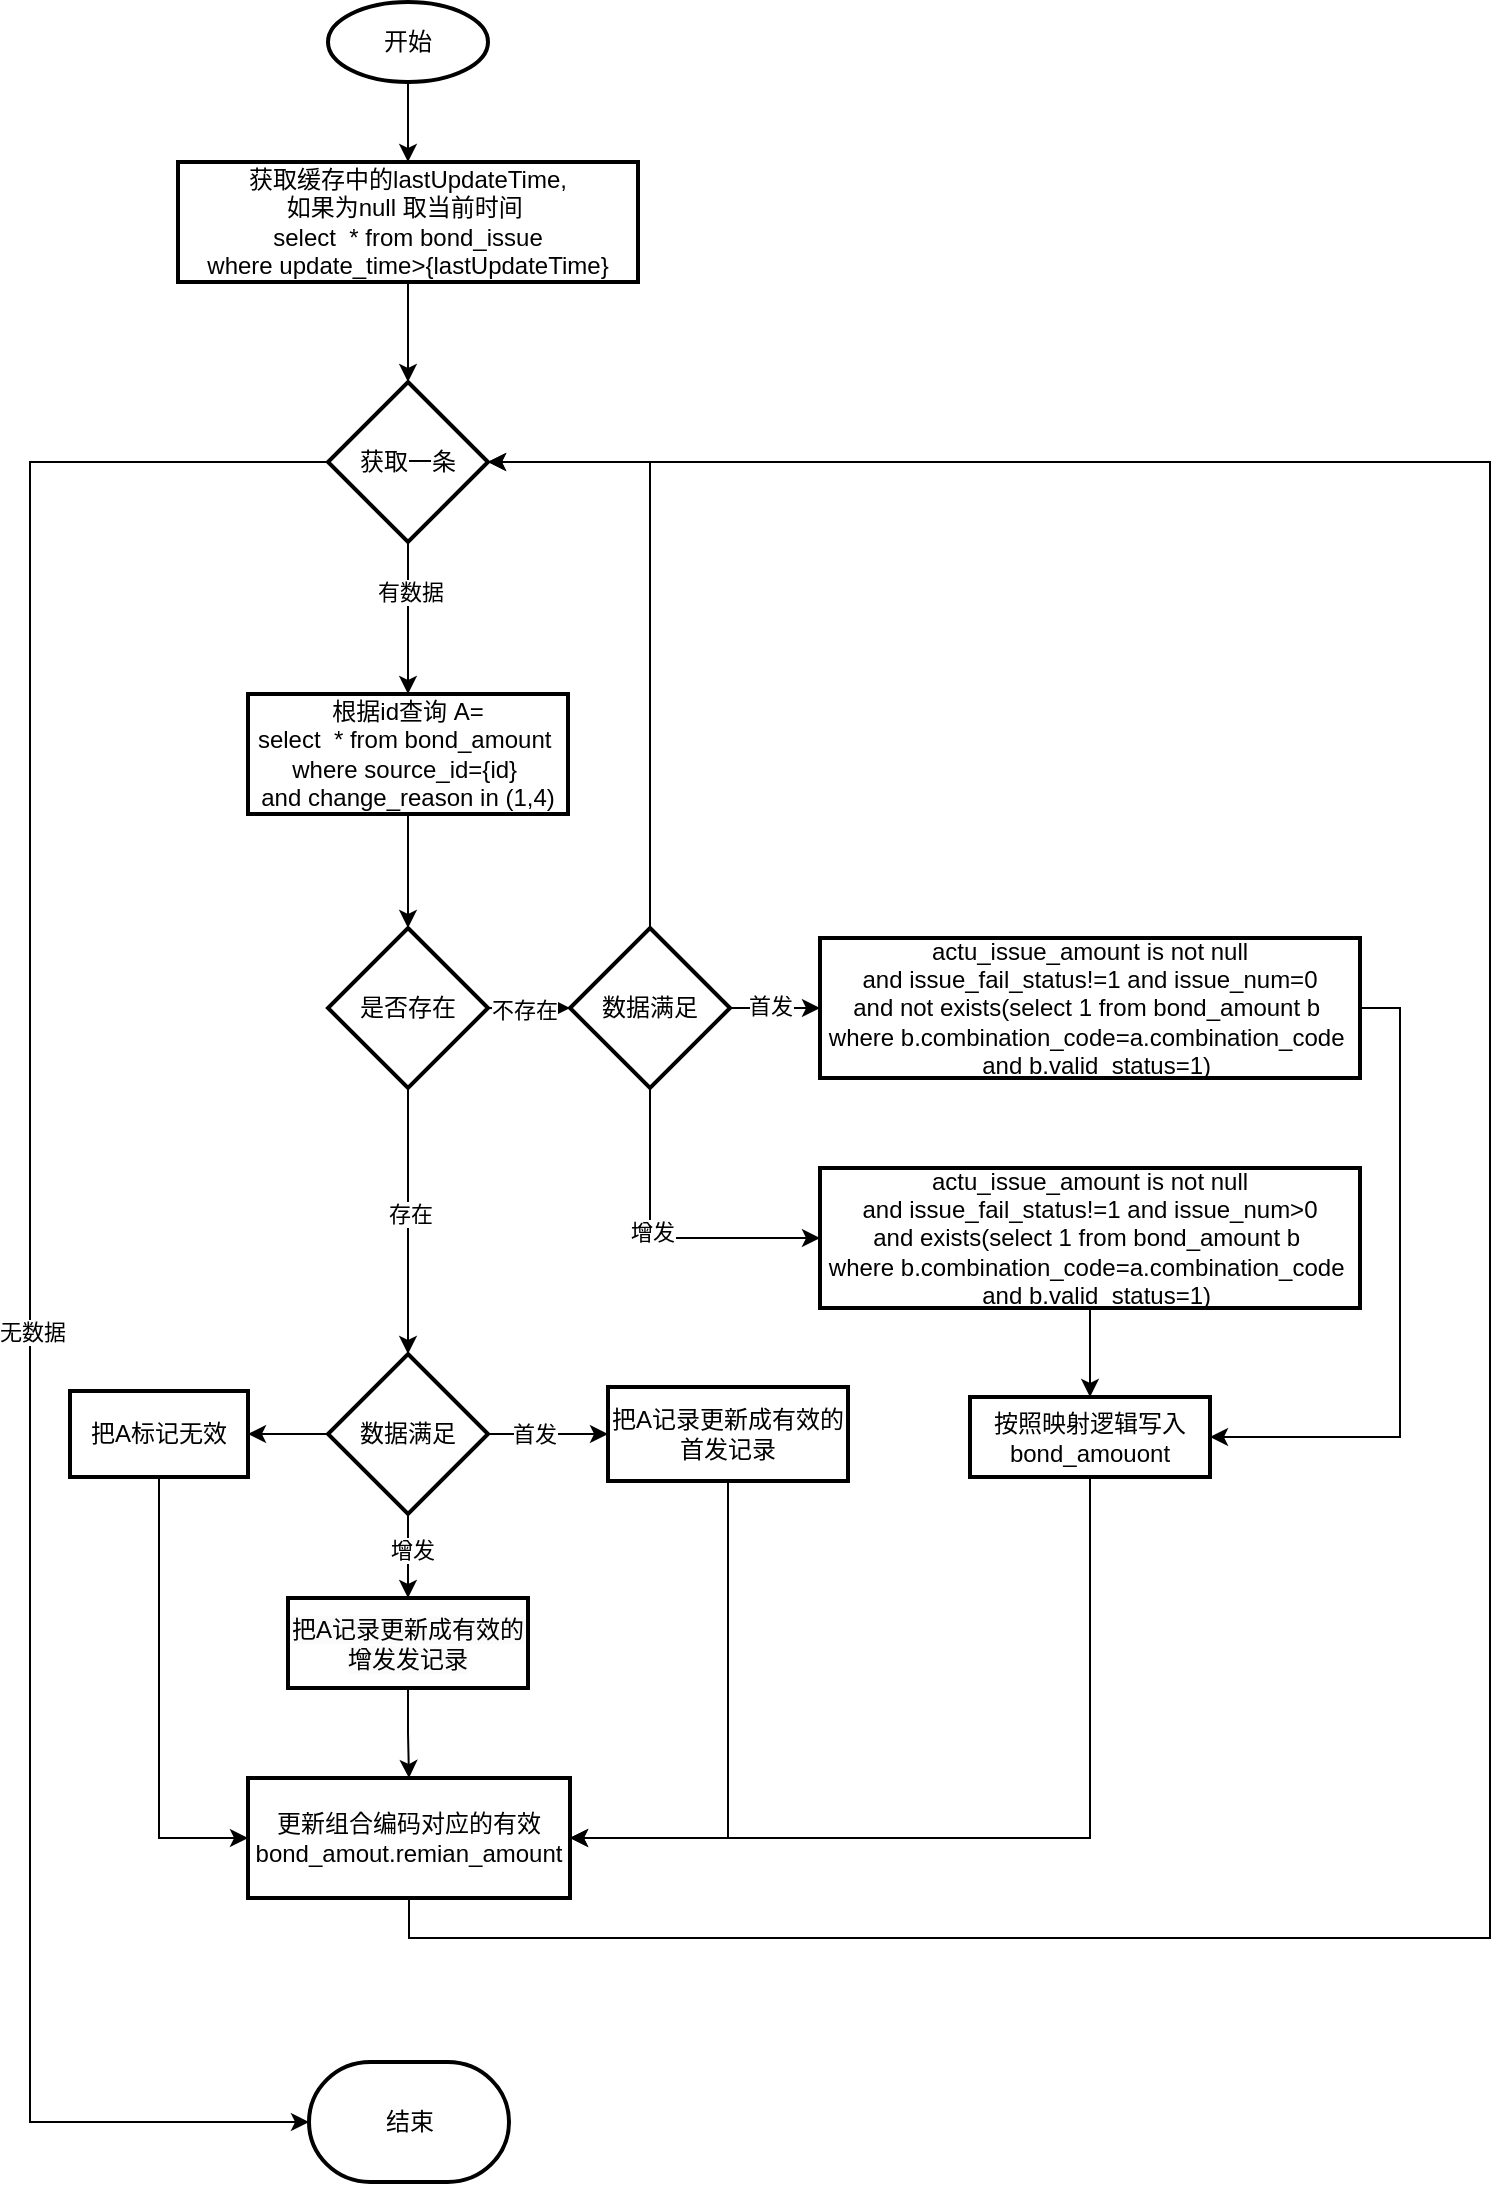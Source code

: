 <mxfile version="26.2.9">
  <diagram name="第 1 页" id="ayxEnjjGX8nraHOeBxiZ">
    <mxGraphModel dx="1428" dy="785" grid="1" gridSize="10" guides="1" tooltips="1" connect="1" arrows="1" fold="1" page="1" pageScale="1" pageWidth="827" pageHeight="1169" math="0" shadow="0">
      <root>
        <mxCell id="0" />
        <mxCell id="1" parent="0" />
        <mxCell id="c-lmUwn-pgrmpSaxPBkZ-3" value="" style="edgeStyle=orthogonalEdgeStyle;rounded=0;orthogonalLoop=1;jettySize=auto;html=1;" parent="1" source="c-lmUwn-pgrmpSaxPBkZ-1" target="c-lmUwn-pgrmpSaxPBkZ-2" edge="1">
          <mxGeometry relative="1" as="geometry" />
        </mxCell>
        <mxCell id="c-lmUwn-pgrmpSaxPBkZ-1" value="开始" style="strokeWidth=2;html=1;shape=mxgraph.flowchart.start_2;whiteSpace=wrap;" parent="1" vertex="1">
          <mxGeometry x="189" y="10" width="80" height="40" as="geometry" />
        </mxCell>
        <mxCell id="c-lmUwn-pgrmpSaxPBkZ-50" value="" style="edgeStyle=orthogonalEdgeStyle;rounded=0;orthogonalLoop=1;jettySize=auto;html=1;" parent="1" source="c-lmUwn-pgrmpSaxPBkZ-2" target="c-lmUwn-pgrmpSaxPBkZ-49" edge="1">
          <mxGeometry relative="1" as="geometry" />
        </mxCell>
        <mxCell id="c-lmUwn-pgrmpSaxPBkZ-2" value="获取缓存中的lastUpdateTime,&lt;br&gt;如果为null 取当前时间&amp;nbsp;&lt;br&gt;&lt;span style=&quot;background-color: transparent;&quot;&gt;select&amp;nbsp; * from bond_issue&lt;/span&gt;&lt;div&gt;where update_time&amp;gt;{lastUpdateTime}&lt;/div&gt;" style="whiteSpace=wrap;html=1;strokeWidth=2;" parent="1" vertex="1">
          <mxGeometry x="114" y="90" width="230" height="60" as="geometry" />
        </mxCell>
        <mxCell id="c-lmUwn-pgrmpSaxPBkZ-9" value="" style="edgeStyle=orthogonalEdgeStyle;rounded=0;orthogonalLoop=1;jettySize=auto;html=1;" parent="1" source="c-lmUwn-pgrmpSaxPBkZ-6" target="c-lmUwn-pgrmpSaxPBkZ-8" edge="1">
          <mxGeometry relative="1" as="geometry" />
        </mxCell>
        <mxCell id="c-lmUwn-pgrmpSaxPBkZ-6" value="&lt;div&gt;根据id查询 A=&lt;/div&gt;&lt;div&gt;select&amp;nbsp; * from bond_amount&amp;nbsp;&lt;/div&gt;&lt;div&gt;where source_id={id}&amp;nbsp;&lt;/div&gt;&lt;div&gt;and change_reason in (1,4)&lt;/div&gt;" style="whiteSpace=wrap;html=1;strokeWidth=2;" parent="1" vertex="1">
          <mxGeometry x="149" y="356" width="160" height="60" as="geometry" />
        </mxCell>
        <mxCell id="c-lmUwn-pgrmpSaxPBkZ-11" value="" style="edgeStyle=orthogonalEdgeStyle;rounded=0;orthogonalLoop=1;jettySize=auto;html=1;" parent="1" source="c-lmUwn-pgrmpSaxPBkZ-8" target="c-lmUwn-pgrmpSaxPBkZ-10" edge="1">
          <mxGeometry relative="1" as="geometry" />
        </mxCell>
        <mxCell id="c-lmUwn-pgrmpSaxPBkZ-14" value="存在" style="edgeLabel;html=1;align=center;verticalAlign=middle;resizable=0;points=[];" parent="c-lmUwn-pgrmpSaxPBkZ-11" vertex="1" connectable="0">
          <mxGeometry x="-0.05" y="1" relative="1" as="geometry">
            <mxPoint as="offset" />
          </mxGeometry>
        </mxCell>
        <mxCell id="c-lmUwn-pgrmpSaxPBkZ-13" value="" style="edgeStyle=orthogonalEdgeStyle;rounded=0;orthogonalLoop=1;jettySize=auto;html=1;" parent="1" source="c-lmUwn-pgrmpSaxPBkZ-8" target="c-lmUwn-pgrmpSaxPBkZ-12" edge="1">
          <mxGeometry relative="1" as="geometry" />
        </mxCell>
        <mxCell id="c-lmUwn-pgrmpSaxPBkZ-15" value="不存在" style="edgeLabel;html=1;align=center;verticalAlign=middle;resizable=0;points=[];" parent="c-lmUwn-pgrmpSaxPBkZ-13" vertex="1" connectable="0">
          <mxGeometry x="-0.125" y="-1" relative="1" as="geometry">
            <mxPoint as="offset" />
          </mxGeometry>
        </mxCell>
        <mxCell id="c-lmUwn-pgrmpSaxPBkZ-8" value="是否存在" style="rhombus;whiteSpace=wrap;html=1;strokeWidth=2;" parent="1" vertex="1">
          <mxGeometry x="189" y="473" width="80" height="80" as="geometry" />
        </mxCell>
        <mxCell id="c-lmUwn-pgrmpSaxPBkZ-39" value="" style="edgeStyle=orthogonalEdgeStyle;rounded=0;orthogonalLoop=1;jettySize=auto;html=1;" parent="1" source="c-lmUwn-pgrmpSaxPBkZ-10" target="c-lmUwn-pgrmpSaxPBkZ-38" edge="1">
          <mxGeometry relative="1" as="geometry" />
        </mxCell>
        <mxCell id="c-lmUwn-pgrmpSaxPBkZ-43" value="增发" style="edgeLabel;html=1;align=center;verticalAlign=middle;resizable=0;points=[];" parent="c-lmUwn-pgrmpSaxPBkZ-39" vertex="1" connectable="0">
          <mxGeometry x="-0.139" y="2" relative="1" as="geometry">
            <mxPoint as="offset" />
          </mxGeometry>
        </mxCell>
        <mxCell id="c-lmUwn-pgrmpSaxPBkZ-41" value="" style="edgeStyle=orthogonalEdgeStyle;rounded=0;orthogonalLoop=1;jettySize=auto;html=1;" parent="1" source="c-lmUwn-pgrmpSaxPBkZ-10" target="c-lmUwn-pgrmpSaxPBkZ-40" edge="1">
          <mxGeometry relative="1" as="geometry" />
        </mxCell>
        <mxCell id="c-lmUwn-pgrmpSaxPBkZ-44" value="首发" style="edgeLabel;html=1;align=center;verticalAlign=middle;resizable=0;points=[];" parent="c-lmUwn-pgrmpSaxPBkZ-41" vertex="1" connectable="0">
          <mxGeometry x="-0.233" relative="1" as="geometry">
            <mxPoint as="offset" />
          </mxGeometry>
        </mxCell>
        <mxCell id="c-lmUwn-pgrmpSaxPBkZ-46" value="" style="edgeStyle=orthogonalEdgeStyle;rounded=0;orthogonalLoop=1;jettySize=auto;html=1;" parent="1" source="c-lmUwn-pgrmpSaxPBkZ-10" target="c-lmUwn-pgrmpSaxPBkZ-45" edge="1">
          <mxGeometry relative="1" as="geometry" />
        </mxCell>
        <mxCell id="c-lmUwn-pgrmpSaxPBkZ-10" value="数据满足" style="rhombus;whiteSpace=wrap;html=1;strokeWidth=2;" parent="1" vertex="1">
          <mxGeometry x="189" y="686" width="80" height="80" as="geometry" />
        </mxCell>
        <mxCell id="c-lmUwn-pgrmpSaxPBkZ-23" value="" style="edgeStyle=orthogonalEdgeStyle;rounded=0;orthogonalLoop=1;jettySize=auto;html=1;exitX=0.5;exitY=0;exitDx=0;exitDy=0;entryX=1;entryY=0.5;entryDx=0;entryDy=0;" parent="1" source="c-lmUwn-pgrmpSaxPBkZ-12" target="c-lmUwn-pgrmpSaxPBkZ-49" edge="1">
          <mxGeometry relative="1" as="geometry">
            <mxPoint x="320" y="410" as="targetPoint" />
          </mxGeometry>
        </mxCell>
        <mxCell id="c-lmUwn-pgrmpSaxPBkZ-26" value="" style="edgeStyle=orthogonalEdgeStyle;rounded=0;orthogonalLoop=1;jettySize=auto;html=1;" parent="1" source="c-lmUwn-pgrmpSaxPBkZ-12" target="c-lmUwn-pgrmpSaxPBkZ-25" edge="1">
          <mxGeometry relative="1" as="geometry" />
        </mxCell>
        <mxCell id="c-lmUwn-pgrmpSaxPBkZ-27" value="首发" style="edgeLabel;html=1;align=center;verticalAlign=middle;resizable=0;points=[];" parent="c-lmUwn-pgrmpSaxPBkZ-26" vertex="1" connectable="0">
          <mxGeometry x="-0.107" y="1" relative="1" as="geometry">
            <mxPoint as="offset" />
          </mxGeometry>
        </mxCell>
        <mxCell id="c-lmUwn-pgrmpSaxPBkZ-33" value="" style="edgeStyle=orthogonalEdgeStyle;rounded=0;orthogonalLoop=1;jettySize=auto;html=1;entryX=0;entryY=0.5;entryDx=0;entryDy=0;exitX=0.5;exitY=1;exitDx=0;exitDy=0;" parent="1" source="c-lmUwn-pgrmpSaxPBkZ-12" target="c-lmUwn-pgrmpSaxPBkZ-16" edge="1">
          <mxGeometry relative="1" as="geometry">
            <mxPoint x="350" y="643" as="targetPoint" />
          </mxGeometry>
        </mxCell>
        <mxCell id="c-lmUwn-pgrmpSaxPBkZ-34" value="增发" style="edgeLabel;html=1;align=center;verticalAlign=middle;resizable=0;points=[];" parent="c-lmUwn-pgrmpSaxPBkZ-33" vertex="1" connectable="0">
          <mxGeometry x="-0.111" y="1" relative="1" as="geometry">
            <mxPoint y="1" as="offset" />
          </mxGeometry>
        </mxCell>
        <mxCell id="c-lmUwn-pgrmpSaxPBkZ-12" value="数据满足" style="rhombus;whiteSpace=wrap;html=1;strokeWidth=2;" parent="1" vertex="1">
          <mxGeometry x="310" y="473" width="80" height="80" as="geometry" />
        </mxCell>
        <mxCell id="c-lmUwn-pgrmpSaxPBkZ-59" value="" style="edgeStyle=orthogonalEdgeStyle;rounded=0;orthogonalLoop=1;jettySize=auto;html=1;" parent="1" source="c-lmUwn-pgrmpSaxPBkZ-16" target="c-lmUwn-pgrmpSaxPBkZ-28" edge="1">
          <mxGeometry relative="1" as="geometry" />
        </mxCell>
        <mxCell id="c-lmUwn-pgrmpSaxPBkZ-16" value="&lt;div&gt;actu_issue_amount is not null&lt;/div&gt;&lt;div&gt;and issue_fail_status!=1 and issue_num&amp;gt;0&lt;/div&gt;&lt;div&gt;and exists(select 1 from bond_amount b&amp;nbsp;&lt;/div&gt;&lt;div&gt;where b.combination_code=a.combination_code&amp;nbsp;&lt;/div&gt;&lt;div&gt;&amp;nbsp; and b.valid_status=1)&lt;/div&gt;" style="whiteSpace=wrap;html=1;strokeWidth=2;" parent="1" vertex="1">
          <mxGeometry x="435" y="593" width="270" height="70" as="geometry" />
        </mxCell>
        <mxCell id="c-lmUwn-pgrmpSaxPBkZ-63" value="" style="edgeStyle=orthogonalEdgeStyle;rounded=0;orthogonalLoop=1;jettySize=auto;html=1;entryX=1;entryY=0.5;entryDx=0;entryDy=0;exitX=1;exitY=0.5;exitDx=0;exitDy=0;" parent="1" source="c-lmUwn-pgrmpSaxPBkZ-25" target="c-lmUwn-pgrmpSaxPBkZ-28" edge="1">
          <mxGeometry relative="1" as="geometry">
            <mxPoint x="767" y="770" as="targetPoint" />
          </mxGeometry>
        </mxCell>
        <mxCell id="c-lmUwn-pgrmpSaxPBkZ-25" value="&lt;div&gt;actu_issue_amount is not null&lt;/div&gt;&lt;div&gt;and issue_fail_status!=1 and issue_num=0&lt;/div&gt;&lt;div&gt;and not exists(select 1 from bond_amount b&amp;nbsp;&lt;/div&gt;&lt;div&gt;where b.combination_code=a.combination_code&amp;nbsp;&lt;/div&gt;&lt;div&gt;&amp;nbsp; and b.valid_status=1)&lt;/div&gt;" style="whiteSpace=wrap;html=1;strokeWidth=2;" parent="1" vertex="1">
          <mxGeometry x="435" y="478" width="270" height="70" as="geometry" />
        </mxCell>
        <mxCell id="c-lmUwn-pgrmpSaxPBkZ-65" value="" style="edgeStyle=orthogonalEdgeStyle;rounded=0;orthogonalLoop=1;jettySize=auto;html=1;entryX=1;entryY=0.5;entryDx=0;entryDy=0;exitX=0.5;exitY=1;exitDx=0;exitDy=0;" parent="1" source="c-lmUwn-pgrmpSaxPBkZ-28" target="c-lmUwn-pgrmpSaxPBkZ-53" edge="1">
          <mxGeometry relative="1" as="geometry">
            <mxPoint x="320" y="930" as="targetPoint" />
          </mxGeometry>
        </mxCell>
        <mxCell id="c-lmUwn-pgrmpSaxPBkZ-28" value="按照映射逻辑写入bond_amouont" style="whiteSpace=wrap;html=1;strokeWidth=2;" parent="1" vertex="1">
          <mxGeometry x="510" y="707.5" width="120" height="40" as="geometry" />
        </mxCell>
        <mxCell id="c-lmUwn-pgrmpSaxPBkZ-54" value="" style="edgeStyle=orthogonalEdgeStyle;rounded=0;orthogonalLoop=1;jettySize=auto;html=1;" parent="1" source="c-lmUwn-pgrmpSaxPBkZ-38" target="c-lmUwn-pgrmpSaxPBkZ-53" edge="1">
          <mxGeometry relative="1" as="geometry" />
        </mxCell>
        <mxCell id="c-lmUwn-pgrmpSaxPBkZ-38" value="&lt;br&gt;&lt;span style=&quot;color: rgb(0, 0, 0); font-family: Helvetica; font-size: 12px; font-style: normal; font-variant-ligatures: normal; font-variant-caps: normal; font-weight: 400; letter-spacing: normal; orphans: 2; text-align: center; text-indent: 0px; text-transform: none; widows: 2; word-spacing: 0px; -webkit-text-stroke-width: 0px; white-space: normal; background-color: rgb(251, 251, 251); text-decoration-thickness: initial; text-decoration-style: initial; text-decoration-color: initial; float: none; display: inline !important;&quot;&gt;把A记录更新成有效的增发发记录&lt;/span&gt;&lt;div&gt;&lt;br/&gt;&lt;/div&gt;" style="whiteSpace=wrap;html=1;strokeWidth=2;" parent="1" vertex="1">
          <mxGeometry x="169" y="808" width="120" height="45" as="geometry" />
        </mxCell>
        <mxCell id="c-lmUwn-pgrmpSaxPBkZ-56" value="" style="edgeStyle=orthogonalEdgeStyle;rounded=0;orthogonalLoop=1;jettySize=auto;html=1;entryX=1;entryY=0.5;entryDx=0;entryDy=0;exitX=0.5;exitY=1;exitDx=0;exitDy=0;" parent="1" source="c-lmUwn-pgrmpSaxPBkZ-40" target="c-lmUwn-pgrmpSaxPBkZ-53" edge="1">
          <mxGeometry relative="1" as="geometry">
            <mxPoint x="389" y="970" as="targetPoint" />
          </mxGeometry>
        </mxCell>
        <mxCell id="c-lmUwn-pgrmpSaxPBkZ-40" value="把A记录更新成有效的首发记录" style="whiteSpace=wrap;html=1;strokeWidth=2;" parent="1" vertex="1">
          <mxGeometry x="329" y="702.5" width="120" height="47" as="geometry" />
        </mxCell>
        <mxCell id="c-lmUwn-pgrmpSaxPBkZ-58" value="" style="edgeStyle=orthogonalEdgeStyle;rounded=0;orthogonalLoop=1;jettySize=auto;html=1;entryX=0;entryY=0.5;entryDx=0;entryDy=0;" parent="1" source="c-lmUwn-pgrmpSaxPBkZ-45" target="c-lmUwn-pgrmpSaxPBkZ-53" edge="1">
          <mxGeometry relative="1" as="geometry">
            <mxPoint x="104.5" y="1010" as="targetPoint" />
          </mxGeometry>
        </mxCell>
        <mxCell id="c-lmUwn-pgrmpSaxPBkZ-45" value="把A标记无效" style="whiteSpace=wrap;html=1;strokeWidth=2;" parent="1" vertex="1">
          <mxGeometry x="60" y="704.5" width="89" height="43" as="geometry" />
        </mxCell>
        <mxCell id="c-lmUwn-pgrmpSaxPBkZ-51" value="" style="edgeStyle=orthogonalEdgeStyle;rounded=0;orthogonalLoop=1;jettySize=auto;html=1;" parent="1" source="c-lmUwn-pgrmpSaxPBkZ-49" target="c-lmUwn-pgrmpSaxPBkZ-6" edge="1">
          <mxGeometry relative="1" as="geometry" />
        </mxCell>
        <mxCell id="c-lmUwn-pgrmpSaxPBkZ-52" value="有数据" style="edgeLabel;html=1;align=center;verticalAlign=middle;resizable=0;points=[];" parent="c-lmUwn-pgrmpSaxPBkZ-51" vertex="1" connectable="0">
          <mxGeometry x="-0.342" y="1" relative="1" as="geometry">
            <mxPoint as="offset" />
          </mxGeometry>
        </mxCell>
        <mxCell id="c-lmUwn-pgrmpSaxPBkZ-69" value="" style="edgeStyle=orthogonalEdgeStyle;rounded=0;orthogonalLoop=1;jettySize=auto;html=1;entryX=0;entryY=0.5;entryDx=0;entryDy=0;entryPerimeter=0;" parent="1" source="c-lmUwn-pgrmpSaxPBkZ-49" target="c-lmUwn-pgrmpSaxPBkZ-70" edge="1">
          <mxGeometry relative="1" as="geometry">
            <mxPoint x="109" y="240" as="targetPoint" />
            <Array as="points">
              <mxPoint x="40" y="240" />
              <mxPoint x="40" y="1070" />
            </Array>
          </mxGeometry>
        </mxCell>
        <mxCell id="c-lmUwn-pgrmpSaxPBkZ-71" value="无数据" style="edgeLabel;html=1;align=center;verticalAlign=middle;resizable=0;points=[];" parent="c-lmUwn-pgrmpSaxPBkZ-69" vertex="1" connectable="0">
          <mxGeometry x="0.043" y="1" relative="1" as="geometry">
            <mxPoint as="offset" />
          </mxGeometry>
        </mxCell>
        <mxCell id="c-lmUwn-pgrmpSaxPBkZ-49" value="获取一条" style="rhombus;whiteSpace=wrap;html=1;strokeWidth=2;" parent="1" vertex="1">
          <mxGeometry x="189" y="200" width="80" height="80" as="geometry" />
        </mxCell>
        <mxCell id="c-lmUwn-pgrmpSaxPBkZ-67" value="" style="edgeStyle=orthogonalEdgeStyle;rounded=0;orthogonalLoop=1;jettySize=auto;html=1;entryX=1;entryY=0.5;entryDx=0;entryDy=0;exitX=0.5;exitY=1;exitDx=0;exitDy=0;" parent="1" source="c-lmUwn-pgrmpSaxPBkZ-53" target="c-lmUwn-pgrmpSaxPBkZ-49" edge="1">
          <mxGeometry relative="1" as="geometry">
            <mxPoint x="229.5" y="1038" as="targetPoint" />
            <Array as="points">
              <mxPoint x="230" y="978" />
              <mxPoint x="770" y="978" />
              <mxPoint x="770" y="240" />
            </Array>
          </mxGeometry>
        </mxCell>
        <mxCell id="c-lmUwn-pgrmpSaxPBkZ-53" value="更新组合编码对应的有效bond_amout.remian_amount" style="whiteSpace=wrap;html=1;strokeWidth=2;" parent="1" vertex="1">
          <mxGeometry x="149" y="898" width="161" height="60" as="geometry" />
        </mxCell>
        <mxCell id="c-lmUwn-pgrmpSaxPBkZ-70" value="结束" style="strokeWidth=2;html=1;shape=mxgraph.flowchart.terminator;whiteSpace=wrap;" parent="1" vertex="1">
          <mxGeometry x="179.5" y="1040" width="100" height="60" as="geometry" />
        </mxCell>
      </root>
    </mxGraphModel>
  </diagram>
</mxfile>
